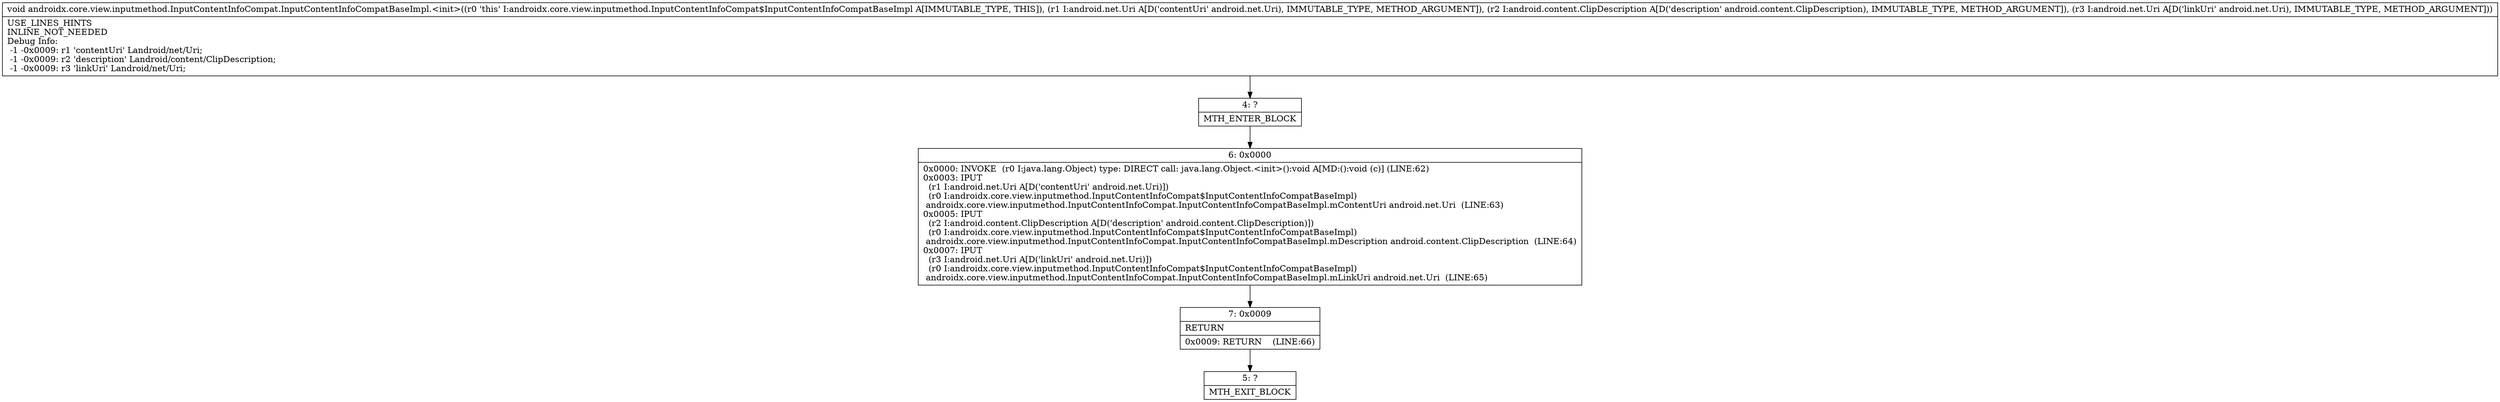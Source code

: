 digraph "CFG forandroidx.core.view.inputmethod.InputContentInfoCompat.InputContentInfoCompatBaseImpl.\<init\>(Landroid\/net\/Uri;Landroid\/content\/ClipDescription;Landroid\/net\/Uri;)V" {
Node_4 [shape=record,label="{4\:\ ?|MTH_ENTER_BLOCK\l}"];
Node_6 [shape=record,label="{6\:\ 0x0000|0x0000: INVOKE  (r0 I:java.lang.Object) type: DIRECT call: java.lang.Object.\<init\>():void A[MD:():void (c)] (LINE:62)\l0x0003: IPUT  \l  (r1 I:android.net.Uri A[D('contentUri' android.net.Uri)])\l  (r0 I:androidx.core.view.inputmethod.InputContentInfoCompat$InputContentInfoCompatBaseImpl)\l androidx.core.view.inputmethod.InputContentInfoCompat.InputContentInfoCompatBaseImpl.mContentUri android.net.Uri  (LINE:63)\l0x0005: IPUT  \l  (r2 I:android.content.ClipDescription A[D('description' android.content.ClipDescription)])\l  (r0 I:androidx.core.view.inputmethod.InputContentInfoCompat$InputContentInfoCompatBaseImpl)\l androidx.core.view.inputmethod.InputContentInfoCompat.InputContentInfoCompatBaseImpl.mDescription android.content.ClipDescription  (LINE:64)\l0x0007: IPUT  \l  (r3 I:android.net.Uri A[D('linkUri' android.net.Uri)])\l  (r0 I:androidx.core.view.inputmethod.InputContentInfoCompat$InputContentInfoCompatBaseImpl)\l androidx.core.view.inputmethod.InputContentInfoCompat.InputContentInfoCompatBaseImpl.mLinkUri android.net.Uri  (LINE:65)\l}"];
Node_7 [shape=record,label="{7\:\ 0x0009|RETURN\l|0x0009: RETURN    (LINE:66)\l}"];
Node_5 [shape=record,label="{5\:\ ?|MTH_EXIT_BLOCK\l}"];
MethodNode[shape=record,label="{void androidx.core.view.inputmethod.InputContentInfoCompat.InputContentInfoCompatBaseImpl.\<init\>((r0 'this' I:androidx.core.view.inputmethod.InputContentInfoCompat$InputContentInfoCompatBaseImpl A[IMMUTABLE_TYPE, THIS]), (r1 I:android.net.Uri A[D('contentUri' android.net.Uri), IMMUTABLE_TYPE, METHOD_ARGUMENT]), (r2 I:android.content.ClipDescription A[D('description' android.content.ClipDescription), IMMUTABLE_TYPE, METHOD_ARGUMENT]), (r3 I:android.net.Uri A[D('linkUri' android.net.Uri), IMMUTABLE_TYPE, METHOD_ARGUMENT]))  | USE_LINES_HINTS\lINLINE_NOT_NEEDED\lDebug Info:\l  \-1 \-0x0009: r1 'contentUri' Landroid\/net\/Uri;\l  \-1 \-0x0009: r2 'description' Landroid\/content\/ClipDescription;\l  \-1 \-0x0009: r3 'linkUri' Landroid\/net\/Uri;\l}"];
MethodNode -> Node_4;Node_4 -> Node_6;
Node_6 -> Node_7;
Node_7 -> Node_5;
}

